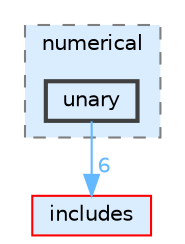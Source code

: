 digraph "lib/types/operators/numerical/unary"
{
 // LATEX_PDF_SIZE
  bgcolor="transparent";
  edge [fontname=Helvetica,fontsize=10,labelfontname=Helvetica,labelfontsize=10];
  node [fontname=Helvetica,fontsize=10,shape=box,height=0.2,width=0.4];
  compound=true
  subgraph clusterdir_4efbc0b95464a66b6347e84787e1a1cf {
    graph [ bgcolor="#daedff", pencolor="grey50", label="numerical", fontname=Helvetica,fontsize=10 style="filled,dashed", URL="dir_4efbc0b95464a66b6347e84787e1a1cf.html",tooltip=""]
  dir_6788651ac521e4687de78a86c0eb422e [label="unary", fillcolor="#daedff", color="grey25", style="filled,bold", URL="dir_6788651ac521e4687de78a86c0eb422e.html",tooltip=""];
  }
  dir_09e761304027c904456130627fd4dcf5 [label="includes", fillcolor="#daedff", color="red", style="filled", URL="dir_09e761304027c904456130627fd4dcf5.html",tooltip=""];
  dir_6788651ac521e4687de78a86c0eb422e->dir_09e761304027c904456130627fd4dcf5 [headlabel="6", labeldistance=1.5 headhref="dir_000045_000019.html" href="dir_000045_000019.html" color="steelblue1" fontcolor="steelblue1"];
}

